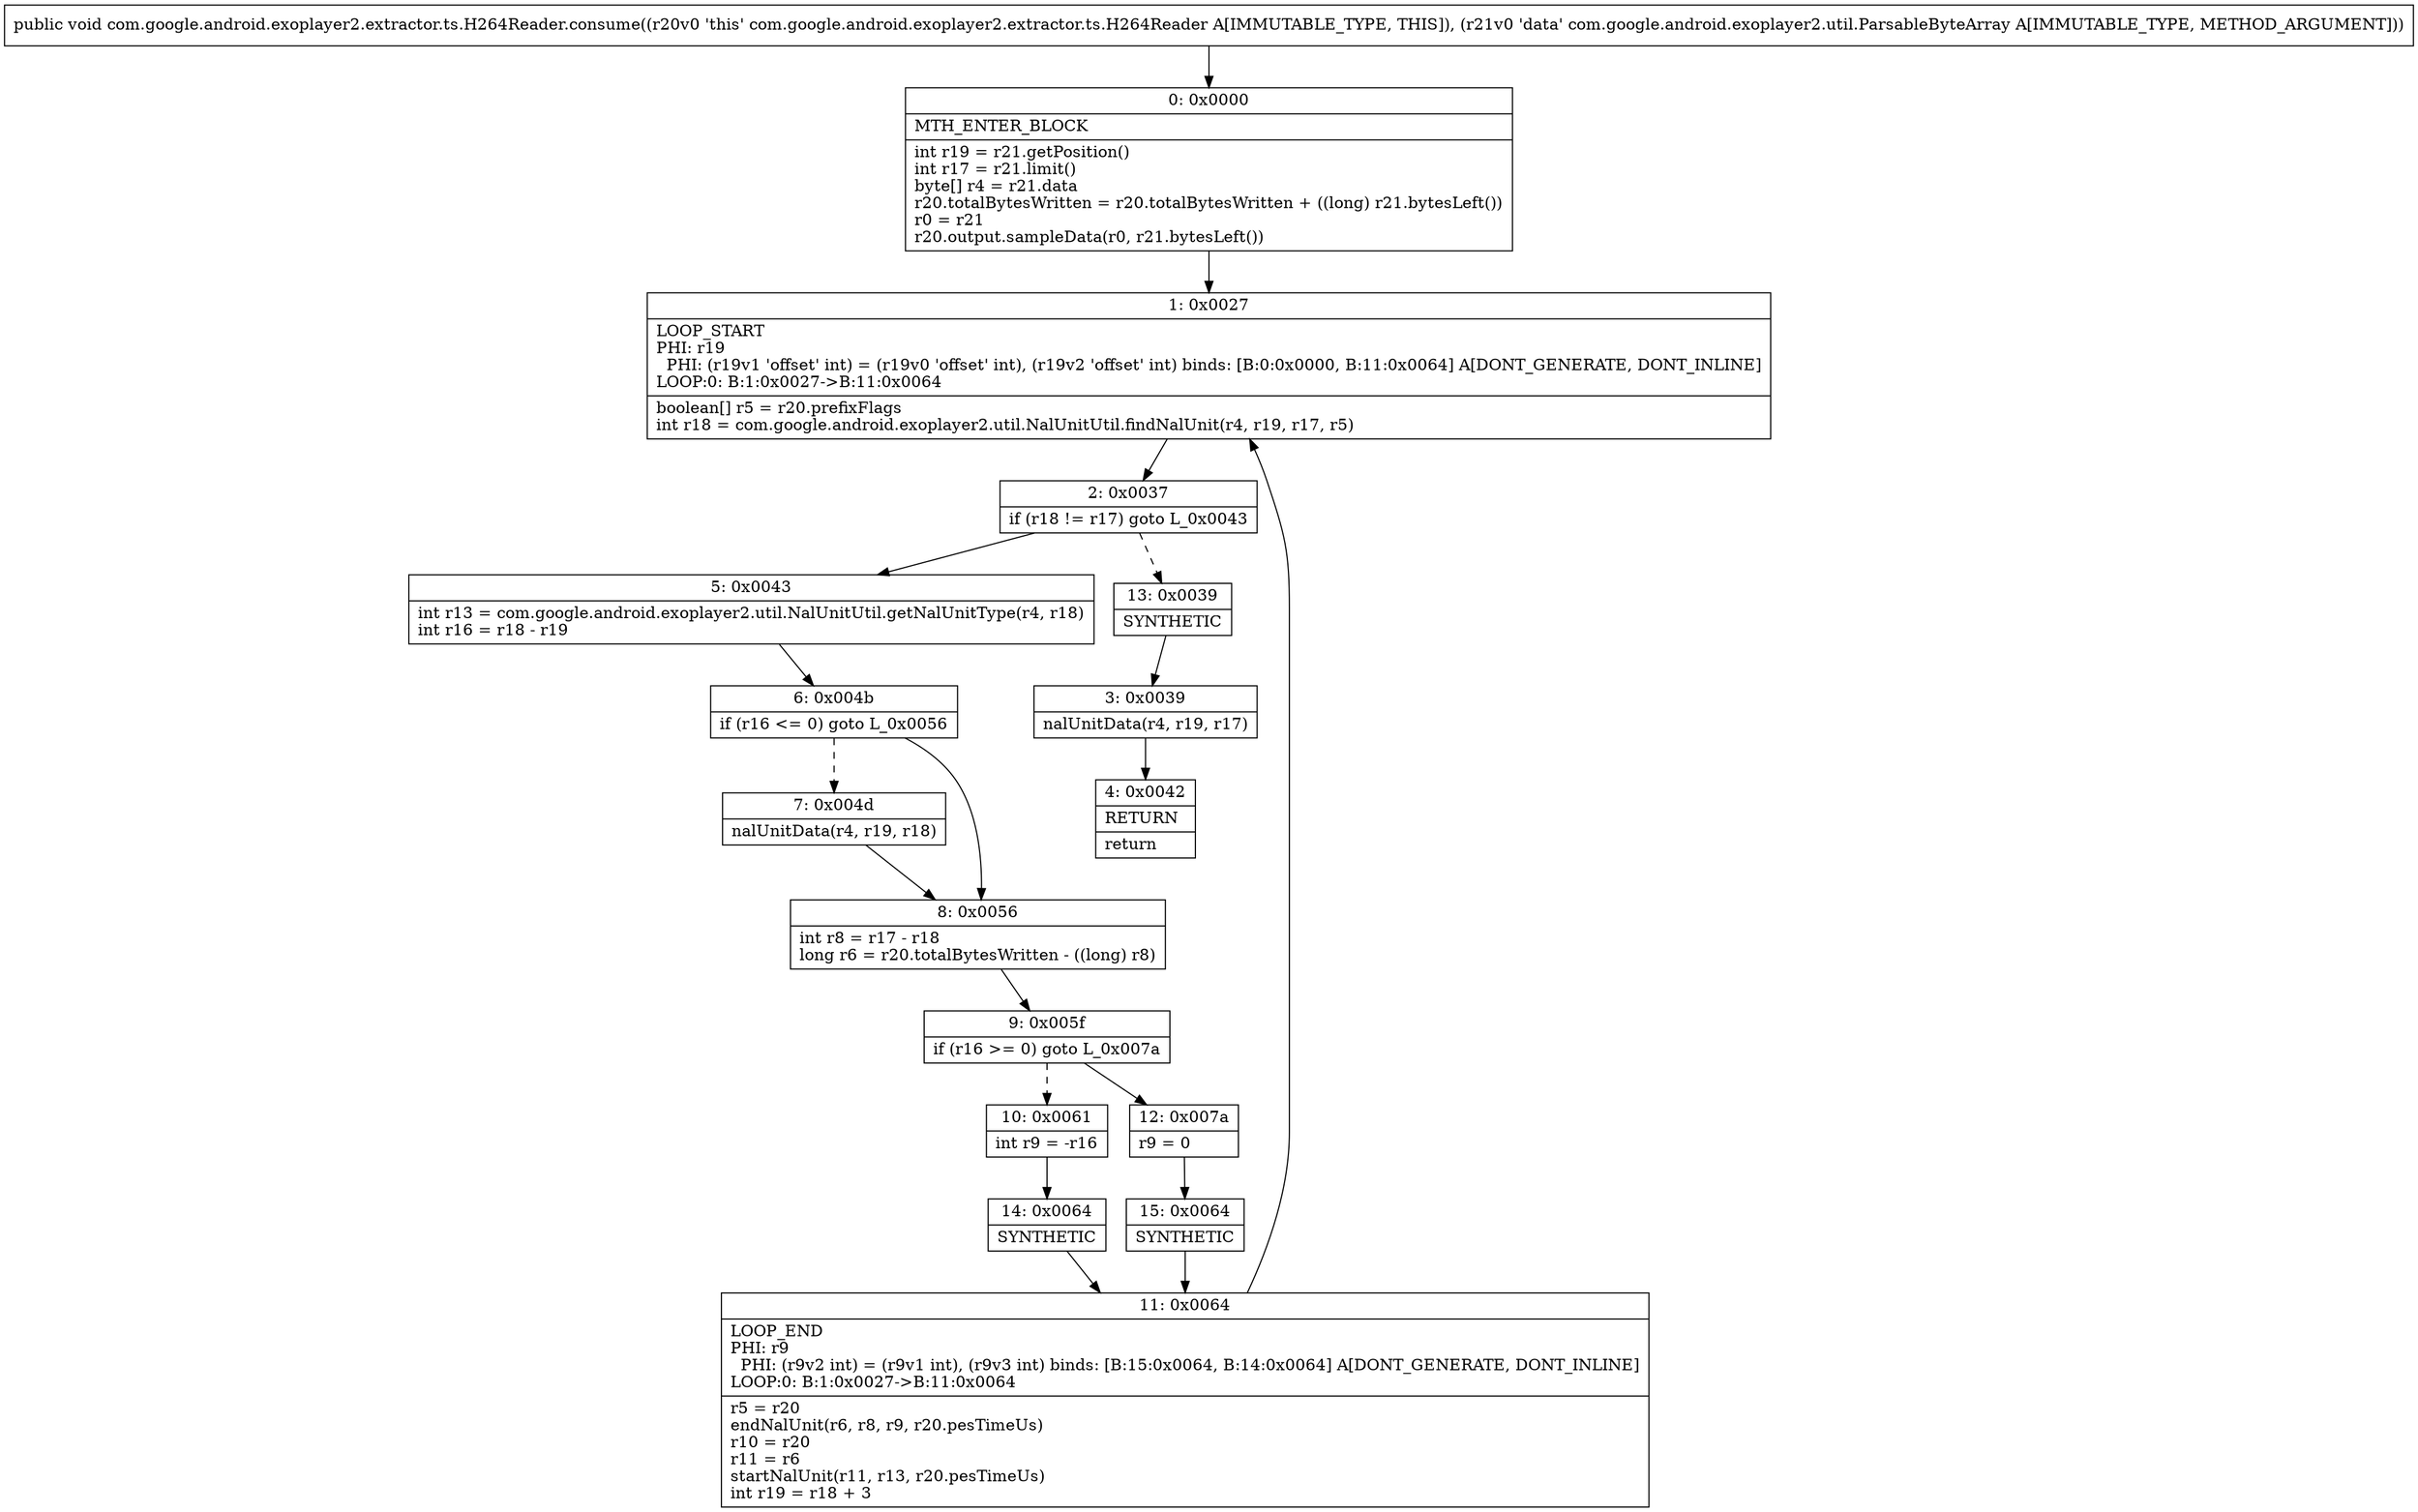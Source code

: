 digraph "CFG forcom.google.android.exoplayer2.extractor.ts.H264Reader.consume(Lcom\/google\/android\/exoplayer2\/util\/ParsableByteArray;)V" {
Node_0 [shape=record,label="{0\:\ 0x0000|MTH_ENTER_BLOCK\l|int r19 = r21.getPosition()\lint r17 = r21.limit()\lbyte[] r4 = r21.data\lr20.totalBytesWritten = r20.totalBytesWritten + ((long) r21.bytesLeft())\lr0 = r21\lr20.output.sampleData(r0, r21.bytesLeft())\l}"];
Node_1 [shape=record,label="{1\:\ 0x0027|LOOP_START\lPHI: r19 \l  PHI: (r19v1 'offset' int) = (r19v0 'offset' int), (r19v2 'offset' int) binds: [B:0:0x0000, B:11:0x0064] A[DONT_GENERATE, DONT_INLINE]\lLOOP:0: B:1:0x0027\-\>B:11:0x0064\l|boolean[] r5 = r20.prefixFlags\lint r18 = com.google.android.exoplayer2.util.NalUnitUtil.findNalUnit(r4, r19, r17, r5)\l}"];
Node_2 [shape=record,label="{2\:\ 0x0037|if (r18 != r17) goto L_0x0043\l}"];
Node_3 [shape=record,label="{3\:\ 0x0039|nalUnitData(r4, r19, r17)\l}"];
Node_4 [shape=record,label="{4\:\ 0x0042|RETURN\l|return\l}"];
Node_5 [shape=record,label="{5\:\ 0x0043|int r13 = com.google.android.exoplayer2.util.NalUnitUtil.getNalUnitType(r4, r18)\lint r16 = r18 \- r19\l}"];
Node_6 [shape=record,label="{6\:\ 0x004b|if (r16 \<= 0) goto L_0x0056\l}"];
Node_7 [shape=record,label="{7\:\ 0x004d|nalUnitData(r4, r19, r18)\l}"];
Node_8 [shape=record,label="{8\:\ 0x0056|int r8 = r17 \- r18\llong r6 = r20.totalBytesWritten \- ((long) r8)\l}"];
Node_9 [shape=record,label="{9\:\ 0x005f|if (r16 \>= 0) goto L_0x007a\l}"];
Node_10 [shape=record,label="{10\:\ 0x0061|int r9 = \-r16\l}"];
Node_11 [shape=record,label="{11\:\ 0x0064|LOOP_END\lPHI: r9 \l  PHI: (r9v2 int) = (r9v1 int), (r9v3 int) binds: [B:15:0x0064, B:14:0x0064] A[DONT_GENERATE, DONT_INLINE]\lLOOP:0: B:1:0x0027\-\>B:11:0x0064\l|r5 = r20\lendNalUnit(r6, r8, r9, r20.pesTimeUs)\lr10 = r20\lr11 = r6\lstartNalUnit(r11, r13, r20.pesTimeUs)\lint r19 = r18 + 3\l}"];
Node_12 [shape=record,label="{12\:\ 0x007a|r9 = 0\l}"];
Node_13 [shape=record,label="{13\:\ 0x0039|SYNTHETIC\l}"];
Node_14 [shape=record,label="{14\:\ 0x0064|SYNTHETIC\l}"];
Node_15 [shape=record,label="{15\:\ 0x0064|SYNTHETIC\l}"];
MethodNode[shape=record,label="{public void com.google.android.exoplayer2.extractor.ts.H264Reader.consume((r20v0 'this' com.google.android.exoplayer2.extractor.ts.H264Reader A[IMMUTABLE_TYPE, THIS]), (r21v0 'data' com.google.android.exoplayer2.util.ParsableByteArray A[IMMUTABLE_TYPE, METHOD_ARGUMENT])) }"];
MethodNode -> Node_0;
Node_0 -> Node_1;
Node_1 -> Node_2;
Node_2 -> Node_5;
Node_2 -> Node_13[style=dashed];
Node_3 -> Node_4;
Node_5 -> Node_6;
Node_6 -> Node_7[style=dashed];
Node_6 -> Node_8;
Node_7 -> Node_8;
Node_8 -> Node_9;
Node_9 -> Node_10[style=dashed];
Node_9 -> Node_12;
Node_10 -> Node_14;
Node_11 -> Node_1;
Node_12 -> Node_15;
Node_13 -> Node_3;
Node_14 -> Node_11;
Node_15 -> Node_11;
}

